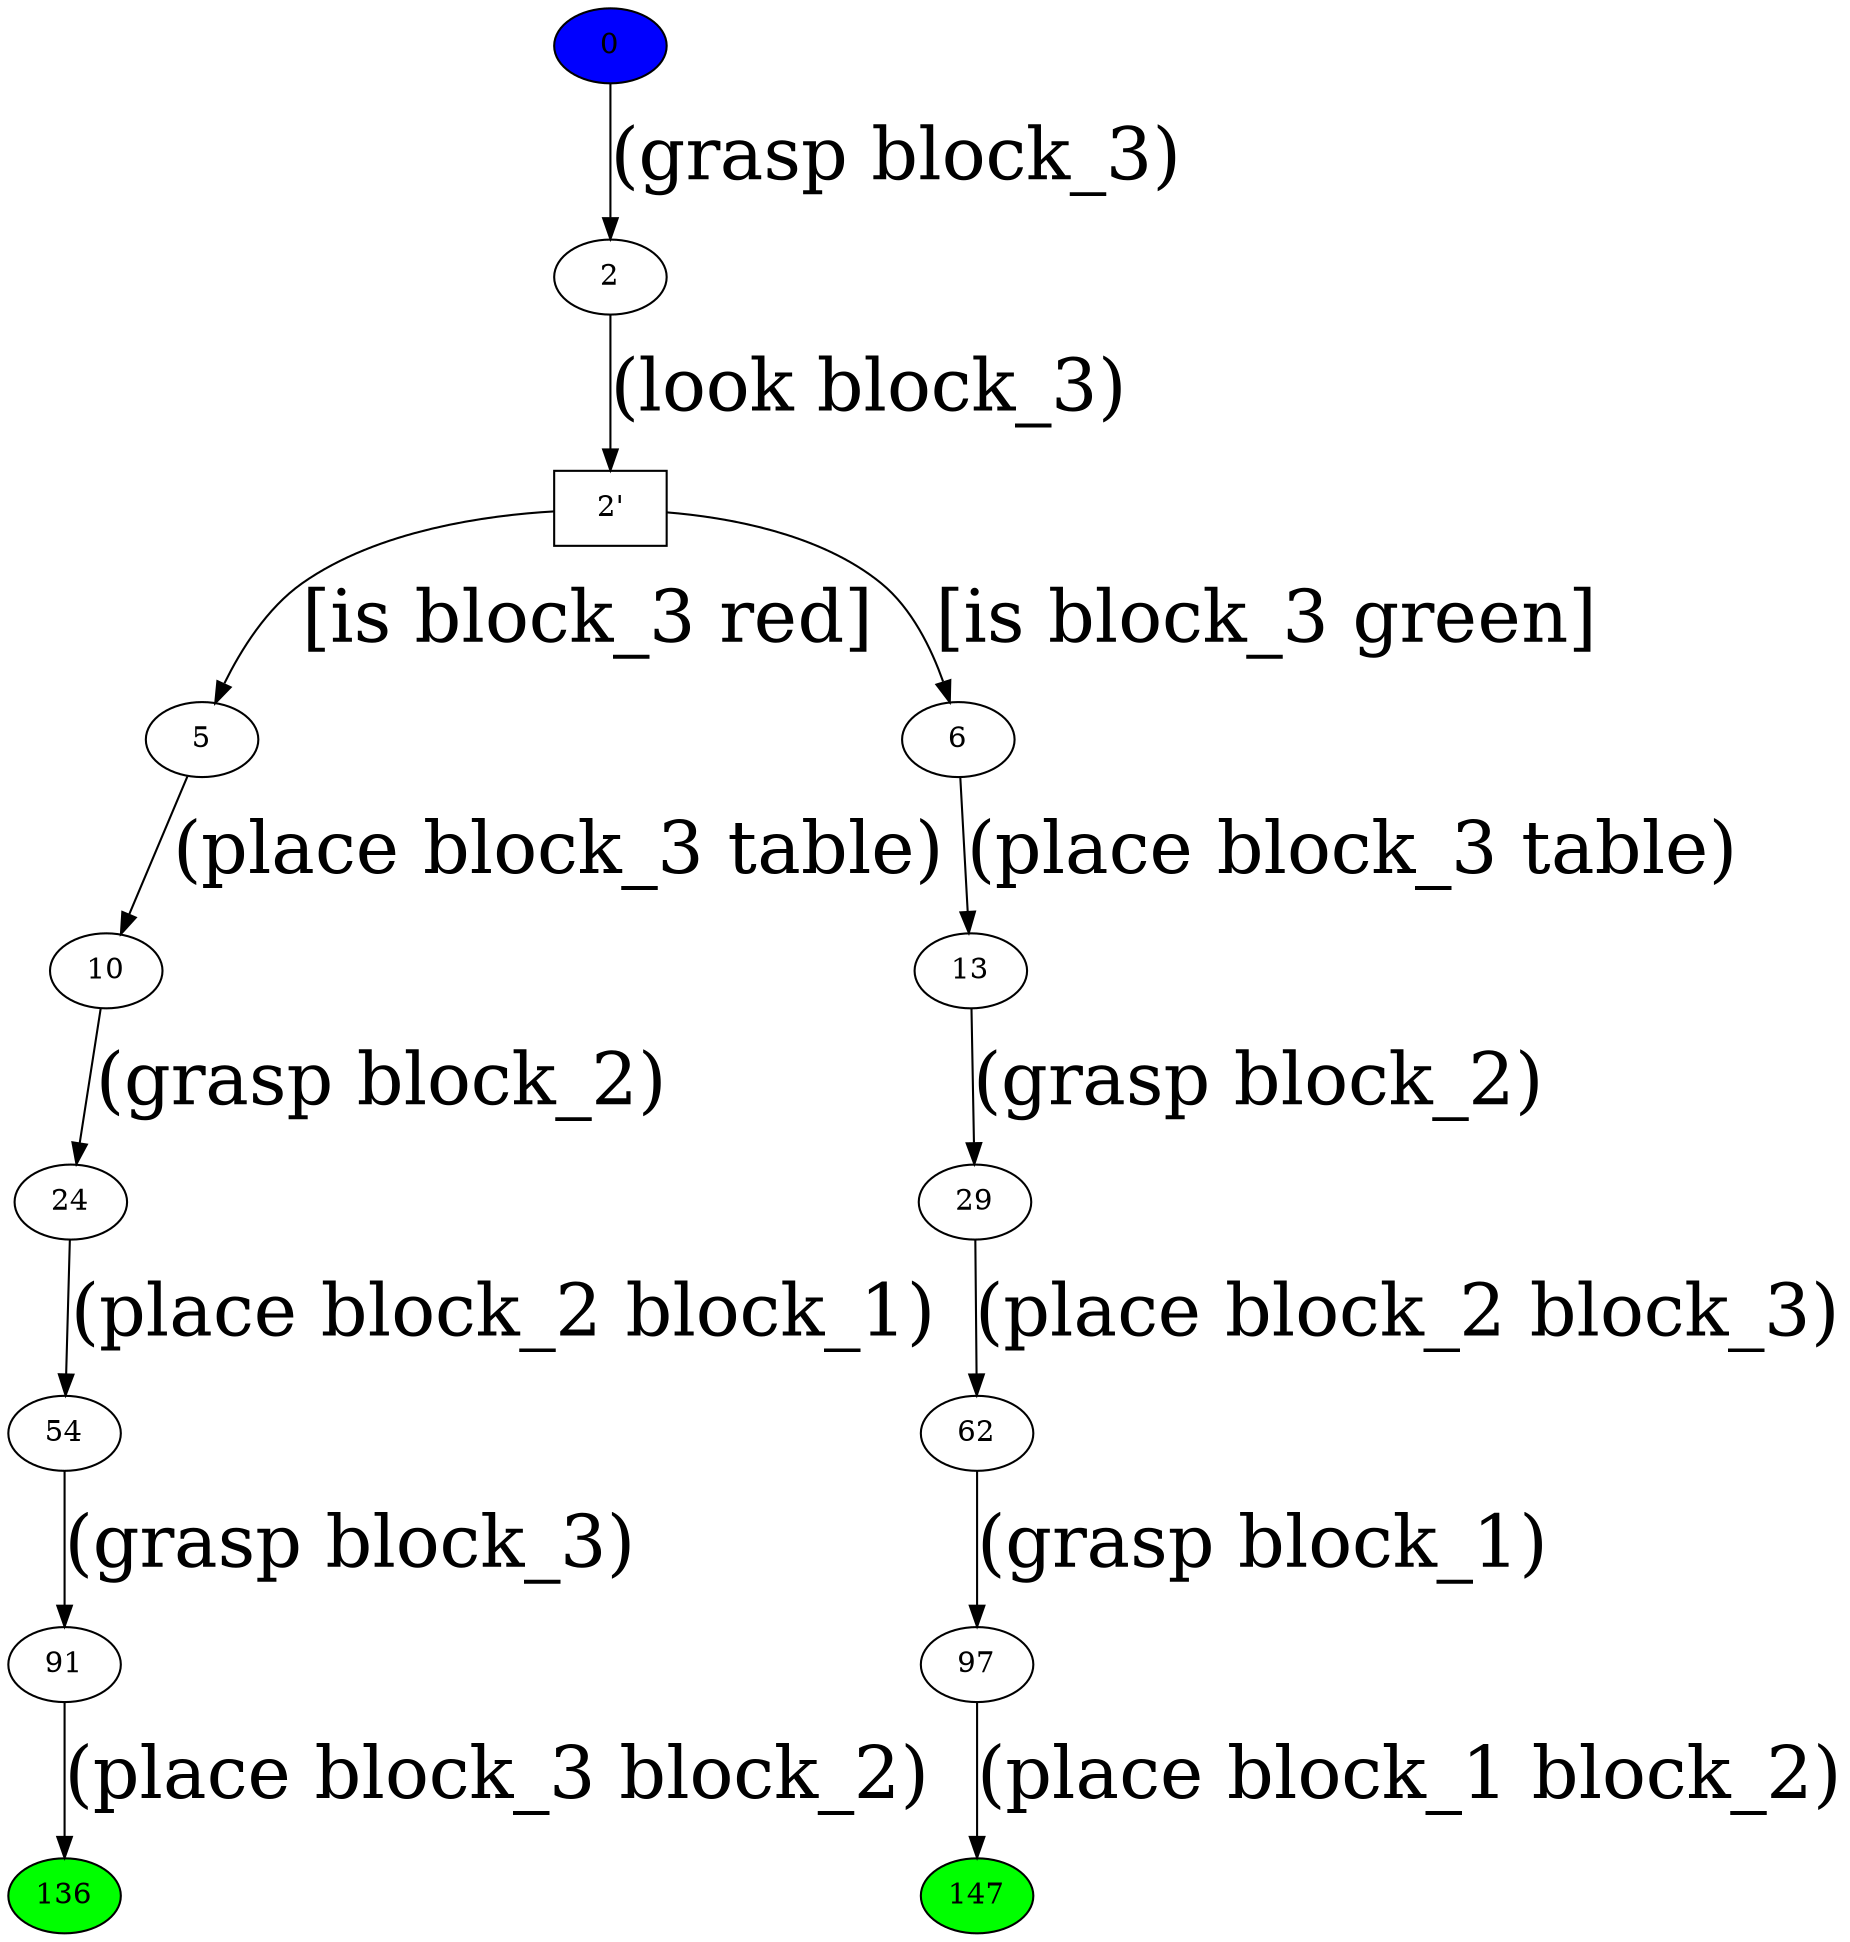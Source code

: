 digraph g{
node[margin=0];
edge[fontsize = 35];
graph[];
136 [style=filled, fillcolor=green]
147 [style=filled, fillcolor=green]
0 [style=filled, fillcolor=blue]
0->2 [ label="(grasp block_3)" ];
"2'" [ shape=box ] ;
2->"2'" [ label="(look block_3)" ];
"2'"->5 [ label="[is block_3 red]" ];
5->10 [ label="(place block_3 table)" ];
10->24 [ label="(grasp block_2)" ];
24->54 [ label="(place block_2 block_1)" ];
54->91 [ label="(grasp block_3)" ];
91->136 [ label="(place block_3 block_2)" ];
"2'"->6 [ label="[is block_3 green]" ];
6->13 [ label="(place block_3 table)" ];
13->29 [ label="(grasp block_2)" ];
29->62 [ label="(place block_2 block_3)" ];
62->97 [ label="(grasp block_1)" ];
97->147 [ label="(place block_1 block_2)" ];
}

